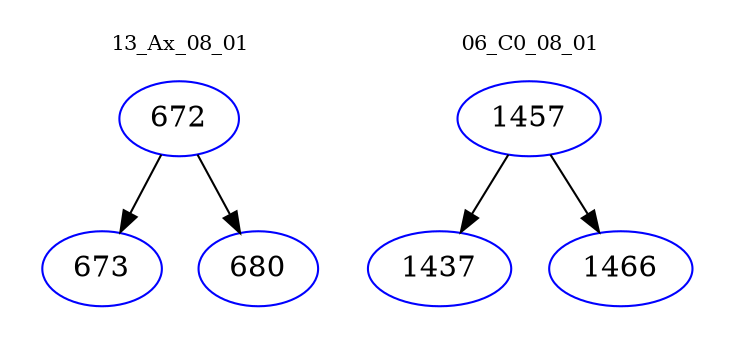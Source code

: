 digraph{
subgraph cluster_0 {
color = white
label = "13_Ax_08_01";
fontsize=10;
T0_672 [label="672", color="blue"]
T0_672 -> T0_673 [color="black"]
T0_673 [label="673", color="blue"]
T0_672 -> T0_680 [color="black"]
T0_680 [label="680", color="blue"]
}
subgraph cluster_1 {
color = white
label = "06_C0_08_01";
fontsize=10;
T1_1457 [label="1457", color="blue"]
T1_1457 -> T1_1437 [color="black"]
T1_1437 [label="1437", color="blue"]
T1_1457 -> T1_1466 [color="black"]
T1_1466 [label="1466", color="blue"]
}
}
